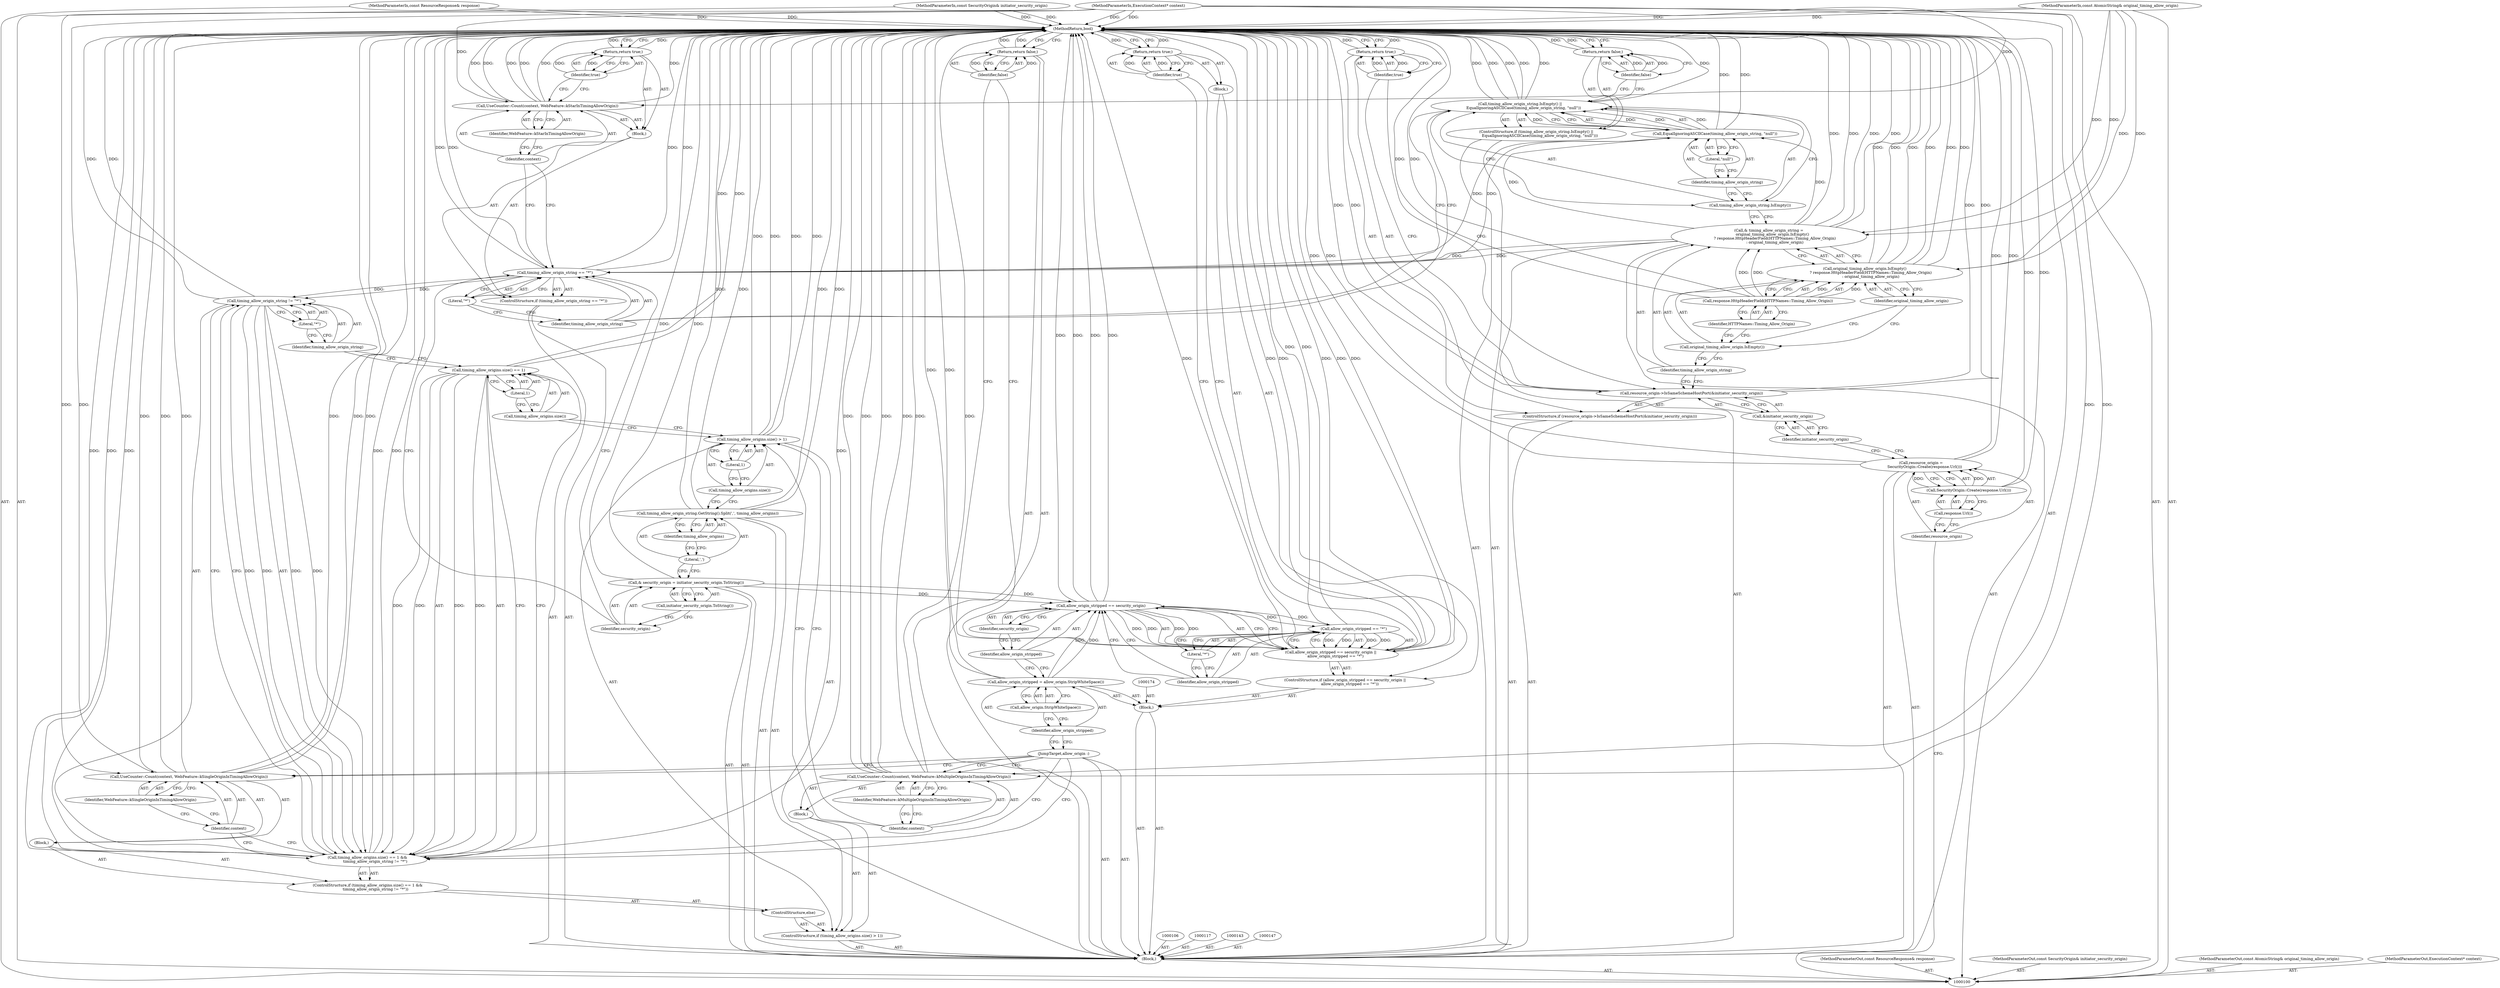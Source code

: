 digraph "1_Chrome_01b42e2bc2aac531b17596729ae4e5c223ae7124" {
"1000191" [label="(MethodReturn,bool)"];
"1000118" [label="(Call,& timing_allow_origin_string =\n      original_timing_allow_origin.IsEmpty()\n          ? response.HttpHeaderField(HTTPNames::Timing_Allow_Origin)\n          : original_timing_allow_origin)"];
"1000119" [label="(Identifier,timing_allow_origin_string)"];
"1000120" [label="(Call,original_timing_allow_origin.IsEmpty()\n          ? response.HttpHeaderField(HTTPNames::Timing_Allow_Origin)\n          : original_timing_allow_origin)"];
"1000121" [label="(Call,original_timing_allow_origin.IsEmpty())"];
"1000122" [label="(Call,response.HttpHeaderField(HTTPNames::Timing_Allow_Origin))"];
"1000123" [label="(Identifier,HTTPNames::Timing_Allow_Origin)"];
"1000124" [label="(Identifier,original_timing_allow_origin)"];
"1000125" [label="(ControlStructure,if (timing_allow_origin_string.IsEmpty() ||\n      EqualIgnoringASCIICase(timing_allow_origin_string, \"null\")))"];
"1000126" [label="(Call,timing_allow_origin_string.IsEmpty() ||\n      EqualIgnoringASCIICase(timing_allow_origin_string, \"null\"))"];
"1000127" [label="(Call,timing_allow_origin_string.IsEmpty())"];
"1000129" [label="(Identifier,timing_allow_origin_string)"];
"1000130" [label="(Literal,\"null\")"];
"1000128" [label="(Call,EqualIgnoringASCIICase(timing_allow_origin_string, \"null\"))"];
"1000132" [label="(Identifier,false)"];
"1000131" [label="(Return,return false;)"];
"1000133" [label="(ControlStructure,if (timing_allow_origin_string == \"*\"))"];
"1000136" [label="(Literal,\"*\")"];
"1000137" [label="(Block,)"];
"1000134" [label="(Call,timing_allow_origin_string == \"*\")"];
"1000135" [label="(Identifier,timing_allow_origin_string)"];
"1000101" [label="(MethodParameterIn,const ResourceResponse& response)"];
"1000292" [label="(MethodParameterOut,const ResourceResponse& response)"];
"1000139" [label="(Identifier,context)"];
"1000140" [label="(Identifier,WebFeature::kStarInTimingAllowOrigin)"];
"1000138" [label="(Call,UseCounter::Count(context, WebFeature::kStarInTimingAllowOrigin))"];
"1000142" [label="(Identifier,true)"];
"1000141" [label="(Return,return true;)"];
"1000144" [label="(Call,& security_origin = initiator_security_origin.ToString())"];
"1000145" [label="(Identifier,security_origin)"];
"1000146" [label="(Call,initiator_security_origin.ToString())"];
"1000148" [label="(Call,timing_allow_origin_string.GetString().Split(',', timing_allow_origins))"];
"1000149" [label="(Literal,',')"];
"1000150" [label="(Identifier,timing_allow_origins)"];
"1000151" [label="(ControlStructure,if (timing_allow_origins.size() > 1))"];
"1000154" [label="(Literal,1)"];
"1000155" [label="(Block,)"];
"1000152" [label="(Call,timing_allow_origins.size() > 1)"];
"1000153" [label="(Call,timing_allow_origins.size())"];
"1000157" [label="(Identifier,context)"];
"1000158" [label="(Identifier,WebFeature::kMultipleOriginsInTimingAllowOrigin)"];
"1000156" [label="(Call,UseCounter::Count(context, WebFeature::kMultipleOriginsInTimingAllowOrigin))"];
"1000161" [label="(Call,timing_allow_origins.size() == 1 &&\n             timing_allow_origin_string != \"*\")"];
"1000162" [label="(Call,timing_allow_origins.size() == 1)"];
"1000163" [label="(Call,timing_allow_origins.size())"];
"1000159" [label="(ControlStructure,else)"];
"1000164" [label="(Literal,1)"];
"1000160" [label="(ControlStructure,if (timing_allow_origins.size() == 1 &&\n             timing_allow_origin_string != \"*\"))"];
"1000102" [label="(MethodParameterIn,const SecurityOrigin& initiator_security_origin)"];
"1000293" [label="(MethodParameterOut,const SecurityOrigin& initiator_security_origin)"];
"1000165" [label="(Call,timing_allow_origin_string != \"*\")"];
"1000166" [label="(Identifier,timing_allow_origin_string)"];
"1000167" [label="(Literal,\"*\")"];
"1000168" [label="(Block,)"];
"1000170" [label="(Identifier,context)"];
"1000171" [label="(Identifier,WebFeature::kSingleOriginInTimingAllowOrigin)"];
"1000169" [label="(Call,UseCounter::Count(context, WebFeature::kSingleOriginInTimingAllowOrigin))"];
"1000172" [label="(JumpTarget,allow_origin :)"];
"1000175" [label="(Call,allow_origin_stripped = allow_origin.StripWhiteSpace())"];
"1000176" [label="(Identifier,allow_origin_stripped)"];
"1000173" [label="(Block,)"];
"1000177" [label="(Call,allow_origin.StripWhiteSpace())"];
"1000182" [label="(Identifier,security_origin)"];
"1000178" [label="(ControlStructure,if (allow_origin_stripped == security_origin ||\n        allow_origin_stripped == \"*\"))"];
"1000179" [label="(Call,allow_origin_stripped == security_origin ||\n        allow_origin_stripped == \"*\")"];
"1000180" [label="(Call,allow_origin_stripped == security_origin)"];
"1000181" [label="(Identifier,allow_origin_stripped)"];
"1000185" [label="(Literal,\"*\")"];
"1000186" [label="(Block,)"];
"1000183" [label="(Call,allow_origin_stripped == \"*\")"];
"1000184" [label="(Identifier,allow_origin_stripped)"];
"1000188" [label="(Identifier,true)"];
"1000187" [label="(Return,return true;)"];
"1000103" [label="(MethodParameterIn,const AtomicString& original_timing_allow_origin)"];
"1000294" [label="(MethodParameterOut,const AtomicString& original_timing_allow_origin)"];
"1000189" [label="(Return,return false;)"];
"1000190" [label="(Identifier,false)"];
"1000105" [label="(Block,)"];
"1000104" [label="(MethodParameterIn,ExecutionContext* context)"];
"1000295" [label="(MethodParameterOut,ExecutionContext* context)"];
"1000107" [label="(Call,resource_origin =\n      SecurityOrigin::Create(response.Url()))"];
"1000108" [label="(Identifier,resource_origin)"];
"1000110" [label="(Call,response.Url())"];
"1000109" [label="(Call,SecurityOrigin::Create(response.Url()))"];
"1000111" [label="(ControlStructure,if (resource_origin->IsSameSchemeHostPort(&initiator_security_origin)))"];
"1000113" [label="(Call,&initiator_security_origin)"];
"1000114" [label="(Identifier,initiator_security_origin)"];
"1000112" [label="(Call,resource_origin->IsSameSchemeHostPort(&initiator_security_origin))"];
"1000116" [label="(Identifier,true)"];
"1000115" [label="(Return,return true;)"];
"1000191" -> "1000100"  [label="AST: "];
"1000191" -> "1000115"  [label="CFG: "];
"1000191" -> "1000131"  [label="CFG: "];
"1000191" -> "1000141"  [label="CFG: "];
"1000191" -> "1000187"  [label="CFG: "];
"1000191" -> "1000189"  [label="CFG: "];
"1000187" -> "1000191"  [label="DDG: "];
"1000180" -> "1000191"  [label="DDG: "];
"1000180" -> "1000191"  [label="DDG: "];
"1000126" -> "1000191"  [label="DDG: "];
"1000126" -> "1000191"  [label="DDG: "];
"1000126" -> "1000191"  [label="DDG: "];
"1000107" -> "1000191"  [label="DDG: "];
"1000107" -> "1000191"  [label="DDG: "];
"1000169" -> "1000191"  [label="DDG: "];
"1000169" -> "1000191"  [label="DDG: "];
"1000169" -> "1000191"  [label="DDG: "];
"1000156" -> "1000191"  [label="DDG: "];
"1000156" -> "1000191"  [label="DDG: "];
"1000156" -> "1000191"  [label="DDG: "];
"1000148" -> "1000191"  [label="DDG: "];
"1000148" -> "1000191"  [label="DDG: "];
"1000118" -> "1000191"  [label="DDG: "];
"1000118" -> "1000191"  [label="DDG: "];
"1000179" -> "1000191"  [label="DDG: "];
"1000179" -> "1000191"  [label="DDG: "];
"1000179" -> "1000191"  [label="DDG: "];
"1000104" -> "1000191"  [label="DDG: "];
"1000122" -> "1000191"  [label="DDG: "];
"1000138" -> "1000191"  [label="DDG: "];
"1000138" -> "1000191"  [label="DDG: "];
"1000138" -> "1000191"  [label="DDG: "];
"1000165" -> "1000191"  [label="DDG: "];
"1000183" -> "1000191"  [label="DDG: "];
"1000152" -> "1000191"  [label="DDG: "];
"1000152" -> "1000191"  [label="DDG: "];
"1000128" -> "1000191"  [label="DDG: "];
"1000134" -> "1000191"  [label="DDG: "];
"1000134" -> "1000191"  [label="DDG: "];
"1000103" -> "1000191"  [label="DDG: "];
"1000120" -> "1000191"  [label="DDG: "];
"1000120" -> "1000191"  [label="DDG: "];
"1000120" -> "1000191"  [label="DDG: "];
"1000102" -> "1000191"  [label="DDG: "];
"1000112" -> "1000191"  [label="DDG: "];
"1000112" -> "1000191"  [label="DDG: "];
"1000101" -> "1000191"  [label="DDG: "];
"1000109" -> "1000191"  [label="DDG: "];
"1000175" -> "1000191"  [label="DDG: "];
"1000162" -> "1000191"  [label="DDG: "];
"1000161" -> "1000191"  [label="DDG: "];
"1000161" -> "1000191"  [label="DDG: "];
"1000161" -> "1000191"  [label="DDG: "];
"1000144" -> "1000191"  [label="DDG: "];
"1000131" -> "1000191"  [label="DDG: "];
"1000141" -> "1000191"  [label="DDG: "];
"1000115" -> "1000191"  [label="DDG: "];
"1000189" -> "1000191"  [label="DDG: "];
"1000118" -> "1000105"  [label="AST: "];
"1000118" -> "1000120"  [label="CFG: "];
"1000119" -> "1000118"  [label="AST: "];
"1000120" -> "1000118"  [label="AST: "];
"1000127" -> "1000118"  [label="CFG: "];
"1000118" -> "1000191"  [label="DDG: "];
"1000118" -> "1000191"  [label="DDG: "];
"1000122" -> "1000118"  [label="DDG: "];
"1000103" -> "1000118"  [label="DDG: "];
"1000118" -> "1000128"  [label="DDG: "];
"1000118" -> "1000134"  [label="DDG: "];
"1000119" -> "1000118"  [label="AST: "];
"1000119" -> "1000112"  [label="CFG: "];
"1000121" -> "1000119"  [label="CFG: "];
"1000120" -> "1000118"  [label="AST: "];
"1000120" -> "1000122"  [label="CFG: "];
"1000120" -> "1000124"  [label="CFG: "];
"1000121" -> "1000120"  [label="AST: "];
"1000122" -> "1000120"  [label="AST: "];
"1000124" -> "1000120"  [label="AST: "];
"1000118" -> "1000120"  [label="CFG: "];
"1000120" -> "1000191"  [label="DDG: "];
"1000120" -> "1000191"  [label="DDG: "];
"1000120" -> "1000191"  [label="DDG: "];
"1000122" -> "1000120"  [label="DDG: "];
"1000103" -> "1000120"  [label="DDG: "];
"1000121" -> "1000120"  [label="AST: "];
"1000121" -> "1000119"  [label="CFG: "];
"1000123" -> "1000121"  [label="CFG: "];
"1000124" -> "1000121"  [label="CFG: "];
"1000122" -> "1000120"  [label="AST: "];
"1000122" -> "1000123"  [label="CFG: "];
"1000123" -> "1000122"  [label="AST: "];
"1000120" -> "1000122"  [label="CFG: "];
"1000122" -> "1000191"  [label="DDG: "];
"1000122" -> "1000118"  [label="DDG: "];
"1000122" -> "1000120"  [label="DDG: "];
"1000123" -> "1000122"  [label="AST: "];
"1000123" -> "1000121"  [label="CFG: "];
"1000122" -> "1000123"  [label="CFG: "];
"1000124" -> "1000120"  [label="AST: "];
"1000124" -> "1000121"  [label="CFG: "];
"1000120" -> "1000124"  [label="CFG: "];
"1000125" -> "1000105"  [label="AST: "];
"1000126" -> "1000125"  [label="AST: "];
"1000131" -> "1000125"  [label="AST: "];
"1000126" -> "1000125"  [label="AST: "];
"1000126" -> "1000127"  [label="CFG: "];
"1000126" -> "1000128"  [label="CFG: "];
"1000127" -> "1000126"  [label="AST: "];
"1000128" -> "1000126"  [label="AST: "];
"1000132" -> "1000126"  [label="CFG: "];
"1000135" -> "1000126"  [label="CFG: "];
"1000126" -> "1000191"  [label="DDG: "];
"1000126" -> "1000191"  [label="DDG: "];
"1000126" -> "1000191"  [label="DDG: "];
"1000128" -> "1000126"  [label="DDG: "];
"1000128" -> "1000126"  [label="DDG: "];
"1000127" -> "1000126"  [label="AST: "];
"1000127" -> "1000118"  [label="CFG: "];
"1000129" -> "1000127"  [label="CFG: "];
"1000126" -> "1000127"  [label="CFG: "];
"1000129" -> "1000128"  [label="AST: "];
"1000129" -> "1000127"  [label="CFG: "];
"1000130" -> "1000129"  [label="CFG: "];
"1000130" -> "1000128"  [label="AST: "];
"1000130" -> "1000129"  [label="CFG: "];
"1000128" -> "1000130"  [label="CFG: "];
"1000128" -> "1000126"  [label="AST: "];
"1000128" -> "1000130"  [label="CFG: "];
"1000129" -> "1000128"  [label="AST: "];
"1000130" -> "1000128"  [label="AST: "];
"1000126" -> "1000128"  [label="CFG: "];
"1000128" -> "1000191"  [label="DDG: "];
"1000128" -> "1000126"  [label="DDG: "];
"1000128" -> "1000126"  [label="DDG: "];
"1000118" -> "1000128"  [label="DDG: "];
"1000128" -> "1000134"  [label="DDG: "];
"1000132" -> "1000131"  [label="AST: "];
"1000132" -> "1000126"  [label="CFG: "];
"1000131" -> "1000132"  [label="CFG: "];
"1000132" -> "1000131"  [label="DDG: "];
"1000131" -> "1000125"  [label="AST: "];
"1000131" -> "1000132"  [label="CFG: "];
"1000132" -> "1000131"  [label="AST: "];
"1000191" -> "1000131"  [label="CFG: "];
"1000131" -> "1000191"  [label="DDG: "];
"1000132" -> "1000131"  [label="DDG: "];
"1000133" -> "1000105"  [label="AST: "];
"1000134" -> "1000133"  [label="AST: "];
"1000137" -> "1000133"  [label="AST: "];
"1000136" -> "1000134"  [label="AST: "];
"1000136" -> "1000135"  [label="CFG: "];
"1000134" -> "1000136"  [label="CFG: "];
"1000137" -> "1000133"  [label="AST: "];
"1000138" -> "1000137"  [label="AST: "];
"1000141" -> "1000137"  [label="AST: "];
"1000134" -> "1000133"  [label="AST: "];
"1000134" -> "1000136"  [label="CFG: "];
"1000135" -> "1000134"  [label="AST: "];
"1000136" -> "1000134"  [label="AST: "];
"1000139" -> "1000134"  [label="CFG: "];
"1000145" -> "1000134"  [label="CFG: "];
"1000134" -> "1000191"  [label="DDG: "];
"1000134" -> "1000191"  [label="DDG: "];
"1000128" -> "1000134"  [label="DDG: "];
"1000118" -> "1000134"  [label="DDG: "];
"1000134" -> "1000165"  [label="DDG: "];
"1000135" -> "1000134"  [label="AST: "];
"1000135" -> "1000126"  [label="CFG: "];
"1000136" -> "1000135"  [label="CFG: "];
"1000101" -> "1000100"  [label="AST: "];
"1000101" -> "1000191"  [label="DDG: "];
"1000292" -> "1000100"  [label="AST: "];
"1000139" -> "1000138"  [label="AST: "];
"1000139" -> "1000134"  [label="CFG: "];
"1000140" -> "1000139"  [label="CFG: "];
"1000140" -> "1000138"  [label="AST: "];
"1000140" -> "1000139"  [label="CFG: "];
"1000138" -> "1000140"  [label="CFG: "];
"1000138" -> "1000137"  [label="AST: "];
"1000138" -> "1000140"  [label="CFG: "];
"1000139" -> "1000138"  [label="AST: "];
"1000140" -> "1000138"  [label="AST: "];
"1000142" -> "1000138"  [label="CFG: "];
"1000138" -> "1000191"  [label="DDG: "];
"1000138" -> "1000191"  [label="DDG: "];
"1000138" -> "1000191"  [label="DDG: "];
"1000104" -> "1000138"  [label="DDG: "];
"1000142" -> "1000141"  [label="AST: "];
"1000142" -> "1000138"  [label="CFG: "];
"1000141" -> "1000142"  [label="CFG: "];
"1000142" -> "1000141"  [label="DDG: "];
"1000141" -> "1000137"  [label="AST: "];
"1000141" -> "1000142"  [label="CFG: "];
"1000142" -> "1000141"  [label="AST: "];
"1000191" -> "1000141"  [label="CFG: "];
"1000141" -> "1000191"  [label="DDG: "];
"1000142" -> "1000141"  [label="DDG: "];
"1000144" -> "1000105"  [label="AST: "];
"1000144" -> "1000146"  [label="CFG: "];
"1000145" -> "1000144"  [label="AST: "];
"1000146" -> "1000144"  [label="AST: "];
"1000149" -> "1000144"  [label="CFG: "];
"1000144" -> "1000191"  [label="DDG: "];
"1000144" -> "1000180"  [label="DDG: "];
"1000145" -> "1000144"  [label="AST: "];
"1000145" -> "1000134"  [label="CFG: "];
"1000146" -> "1000145"  [label="CFG: "];
"1000146" -> "1000144"  [label="AST: "];
"1000146" -> "1000145"  [label="CFG: "];
"1000144" -> "1000146"  [label="CFG: "];
"1000148" -> "1000105"  [label="AST: "];
"1000148" -> "1000150"  [label="CFG: "];
"1000149" -> "1000148"  [label="AST: "];
"1000150" -> "1000148"  [label="AST: "];
"1000153" -> "1000148"  [label="CFG: "];
"1000148" -> "1000191"  [label="DDG: "];
"1000148" -> "1000191"  [label="DDG: "];
"1000149" -> "1000148"  [label="AST: "];
"1000149" -> "1000144"  [label="CFG: "];
"1000150" -> "1000149"  [label="CFG: "];
"1000150" -> "1000148"  [label="AST: "];
"1000150" -> "1000149"  [label="CFG: "];
"1000148" -> "1000150"  [label="CFG: "];
"1000151" -> "1000105"  [label="AST: "];
"1000152" -> "1000151"  [label="AST: "];
"1000155" -> "1000151"  [label="AST: "];
"1000159" -> "1000151"  [label="AST: "];
"1000154" -> "1000152"  [label="AST: "];
"1000154" -> "1000153"  [label="CFG: "];
"1000152" -> "1000154"  [label="CFG: "];
"1000155" -> "1000151"  [label="AST: "];
"1000156" -> "1000155"  [label="AST: "];
"1000152" -> "1000151"  [label="AST: "];
"1000152" -> "1000154"  [label="CFG: "];
"1000153" -> "1000152"  [label="AST: "];
"1000154" -> "1000152"  [label="AST: "];
"1000157" -> "1000152"  [label="CFG: "];
"1000163" -> "1000152"  [label="CFG: "];
"1000152" -> "1000191"  [label="DDG: "];
"1000152" -> "1000191"  [label="DDG: "];
"1000153" -> "1000152"  [label="AST: "];
"1000153" -> "1000148"  [label="CFG: "];
"1000154" -> "1000153"  [label="CFG: "];
"1000157" -> "1000156"  [label="AST: "];
"1000157" -> "1000152"  [label="CFG: "];
"1000158" -> "1000157"  [label="CFG: "];
"1000158" -> "1000156"  [label="AST: "];
"1000158" -> "1000157"  [label="CFG: "];
"1000156" -> "1000158"  [label="CFG: "];
"1000156" -> "1000155"  [label="AST: "];
"1000156" -> "1000158"  [label="CFG: "];
"1000157" -> "1000156"  [label="AST: "];
"1000158" -> "1000156"  [label="AST: "];
"1000172" -> "1000156"  [label="CFG: "];
"1000156" -> "1000191"  [label="DDG: "];
"1000156" -> "1000191"  [label="DDG: "];
"1000156" -> "1000191"  [label="DDG: "];
"1000104" -> "1000156"  [label="DDG: "];
"1000161" -> "1000160"  [label="AST: "];
"1000161" -> "1000162"  [label="CFG: "];
"1000161" -> "1000165"  [label="CFG: "];
"1000162" -> "1000161"  [label="AST: "];
"1000165" -> "1000161"  [label="AST: "];
"1000170" -> "1000161"  [label="CFG: "];
"1000172" -> "1000161"  [label="CFG: "];
"1000161" -> "1000191"  [label="DDG: "];
"1000161" -> "1000191"  [label="DDG: "];
"1000161" -> "1000191"  [label="DDG: "];
"1000162" -> "1000161"  [label="DDG: "];
"1000162" -> "1000161"  [label="DDG: "];
"1000165" -> "1000161"  [label="DDG: "];
"1000165" -> "1000161"  [label="DDG: "];
"1000162" -> "1000161"  [label="AST: "];
"1000162" -> "1000164"  [label="CFG: "];
"1000163" -> "1000162"  [label="AST: "];
"1000164" -> "1000162"  [label="AST: "];
"1000166" -> "1000162"  [label="CFG: "];
"1000161" -> "1000162"  [label="CFG: "];
"1000162" -> "1000191"  [label="DDG: "];
"1000162" -> "1000161"  [label="DDG: "];
"1000162" -> "1000161"  [label="DDG: "];
"1000163" -> "1000162"  [label="AST: "];
"1000163" -> "1000152"  [label="CFG: "];
"1000164" -> "1000163"  [label="CFG: "];
"1000159" -> "1000151"  [label="AST: "];
"1000160" -> "1000159"  [label="AST: "];
"1000164" -> "1000162"  [label="AST: "];
"1000164" -> "1000163"  [label="CFG: "];
"1000162" -> "1000164"  [label="CFG: "];
"1000160" -> "1000159"  [label="AST: "];
"1000161" -> "1000160"  [label="AST: "];
"1000168" -> "1000160"  [label="AST: "];
"1000102" -> "1000100"  [label="AST: "];
"1000102" -> "1000191"  [label="DDG: "];
"1000293" -> "1000100"  [label="AST: "];
"1000165" -> "1000161"  [label="AST: "];
"1000165" -> "1000167"  [label="CFG: "];
"1000166" -> "1000165"  [label="AST: "];
"1000167" -> "1000165"  [label="AST: "];
"1000161" -> "1000165"  [label="CFG: "];
"1000165" -> "1000191"  [label="DDG: "];
"1000165" -> "1000161"  [label="DDG: "];
"1000165" -> "1000161"  [label="DDG: "];
"1000134" -> "1000165"  [label="DDG: "];
"1000166" -> "1000165"  [label="AST: "];
"1000166" -> "1000162"  [label="CFG: "];
"1000167" -> "1000166"  [label="CFG: "];
"1000167" -> "1000165"  [label="AST: "];
"1000167" -> "1000166"  [label="CFG: "];
"1000165" -> "1000167"  [label="CFG: "];
"1000168" -> "1000160"  [label="AST: "];
"1000169" -> "1000168"  [label="AST: "];
"1000170" -> "1000169"  [label="AST: "];
"1000170" -> "1000161"  [label="CFG: "];
"1000171" -> "1000170"  [label="CFG: "];
"1000171" -> "1000169"  [label="AST: "];
"1000171" -> "1000170"  [label="CFG: "];
"1000169" -> "1000171"  [label="CFG: "];
"1000169" -> "1000168"  [label="AST: "];
"1000169" -> "1000171"  [label="CFG: "];
"1000170" -> "1000169"  [label="AST: "];
"1000171" -> "1000169"  [label="AST: "];
"1000172" -> "1000169"  [label="CFG: "];
"1000169" -> "1000191"  [label="DDG: "];
"1000169" -> "1000191"  [label="DDG: "];
"1000169" -> "1000191"  [label="DDG: "];
"1000104" -> "1000169"  [label="DDG: "];
"1000172" -> "1000105"  [label="AST: "];
"1000172" -> "1000156"  [label="CFG: "];
"1000172" -> "1000169"  [label="CFG: "];
"1000172" -> "1000161"  [label="CFG: "];
"1000176" -> "1000172"  [label="CFG: "];
"1000175" -> "1000173"  [label="AST: "];
"1000175" -> "1000177"  [label="CFG: "];
"1000176" -> "1000175"  [label="AST: "];
"1000177" -> "1000175"  [label="AST: "];
"1000181" -> "1000175"  [label="CFG: "];
"1000175" -> "1000191"  [label="DDG: "];
"1000175" -> "1000180"  [label="DDG: "];
"1000176" -> "1000175"  [label="AST: "];
"1000176" -> "1000172"  [label="CFG: "];
"1000177" -> "1000176"  [label="CFG: "];
"1000173" -> "1000105"  [label="AST: "];
"1000174" -> "1000173"  [label="AST: "];
"1000175" -> "1000173"  [label="AST: "];
"1000178" -> "1000173"  [label="AST: "];
"1000177" -> "1000175"  [label="AST: "];
"1000177" -> "1000176"  [label="CFG: "];
"1000175" -> "1000177"  [label="CFG: "];
"1000182" -> "1000180"  [label="AST: "];
"1000182" -> "1000181"  [label="CFG: "];
"1000180" -> "1000182"  [label="CFG: "];
"1000178" -> "1000173"  [label="AST: "];
"1000179" -> "1000178"  [label="AST: "];
"1000186" -> "1000178"  [label="AST: "];
"1000179" -> "1000178"  [label="AST: "];
"1000179" -> "1000180"  [label="CFG: "];
"1000179" -> "1000183"  [label="CFG: "];
"1000180" -> "1000179"  [label="AST: "];
"1000183" -> "1000179"  [label="AST: "];
"1000188" -> "1000179"  [label="CFG: "];
"1000190" -> "1000179"  [label="CFG: "];
"1000179" -> "1000191"  [label="DDG: "];
"1000179" -> "1000191"  [label="DDG: "];
"1000179" -> "1000191"  [label="DDG: "];
"1000180" -> "1000179"  [label="DDG: "];
"1000180" -> "1000179"  [label="DDG: "];
"1000183" -> "1000179"  [label="DDG: "];
"1000183" -> "1000179"  [label="DDG: "];
"1000180" -> "1000179"  [label="AST: "];
"1000180" -> "1000182"  [label="CFG: "];
"1000181" -> "1000180"  [label="AST: "];
"1000182" -> "1000180"  [label="AST: "];
"1000184" -> "1000180"  [label="CFG: "];
"1000179" -> "1000180"  [label="CFG: "];
"1000180" -> "1000191"  [label="DDG: "];
"1000180" -> "1000191"  [label="DDG: "];
"1000180" -> "1000179"  [label="DDG: "];
"1000180" -> "1000179"  [label="DDG: "];
"1000175" -> "1000180"  [label="DDG: "];
"1000144" -> "1000180"  [label="DDG: "];
"1000180" -> "1000183"  [label="DDG: "];
"1000181" -> "1000180"  [label="AST: "];
"1000181" -> "1000175"  [label="CFG: "];
"1000182" -> "1000181"  [label="CFG: "];
"1000185" -> "1000183"  [label="AST: "];
"1000185" -> "1000184"  [label="CFG: "];
"1000183" -> "1000185"  [label="CFG: "];
"1000186" -> "1000178"  [label="AST: "];
"1000187" -> "1000186"  [label="AST: "];
"1000183" -> "1000179"  [label="AST: "];
"1000183" -> "1000185"  [label="CFG: "];
"1000184" -> "1000183"  [label="AST: "];
"1000185" -> "1000183"  [label="AST: "];
"1000179" -> "1000183"  [label="CFG: "];
"1000183" -> "1000191"  [label="DDG: "];
"1000183" -> "1000179"  [label="DDG: "];
"1000183" -> "1000179"  [label="DDG: "];
"1000180" -> "1000183"  [label="DDG: "];
"1000184" -> "1000183"  [label="AST: "];
"1000184" -> "1000180"  [label="CFG: "];
"1000185" -> "1000184"  [label="CFG: "];
"1000188" -> "1000187"  [label="AST: "];
"1000188" -> "1000179"  [label="CFG: "];
"1000187" -> "1000188"  [label="CFG: "];
"1000188" -> "1000187"  [label="DDG: "];
"1000187" -> "1000186"  [label="AST: "];
"1000187" -> "1000188"  [label="CFG: "];
"1000188" -> "1000187"  [label="AST: "];
"1000191" -> "1000187"  [label="CFG: "];
"1000187" -> "1000191"  [label="DDG: "];
"1000188" -> "1000187"  [label="DDG: "];
"1000103" -> "1000100"  [label="AST: "];
"1000103" -> "1000191"  [label="DDG: "];
"1000103" -> "1000118"  [label="DDG: "];
"1000103" -> "1000120"  [label="DDG: "];
"1000294" -> "1000100"  [label="AST: "];
"1000189" -> "1000105"  [label="AST: "];
"1000189" -> "1000190"  [label="CFG: "];
"1000190" -> "1000189"  [label="AST: "];
"1000191" -> "1000189"  [label="CFG: "];
"1000189" -> "1000191"  [label="DDG: "];
"1000190" -> "1000189"  [label="DDG: "];
"1000190" -> "1000189"  [label="AST: "];
"1000190" -> "1000179"  [label="CFG: "];
"1000189" -> "1000190"  [label="CFG: "];
"1000190" -> "1000189"  [label="DDG: "];
"1000105" -> "1000100"  [label="AST: "];
"1000106" -> "1000105"  [label="AST: "];
"1000107" -> "1000105"  [label="AST: "];
"1000111" -> "1000105"  [label="AST: "];
"1000117" -> "1000105"  [label="AST: "];
"1000118" -> "1000105"  [label="AST: "];
"1000125" -> "1000105"  [label="AST: "];
"1000133" -> "1000105"  [label="AST: "];
"1000143" -> "1000105"  [label="AST: "];
"1000144" -> "1000105"  [label="AST: "];
"1000147" -> "1000105"  [label="AST: "];
"1000148" -> "1000105"  [label="AST: "];
"1000151" -> "1000105"  [label="AST: "];
"1000172" -> "1000105"  [label="AST: "];
"1000173" -> "1000105"  [label="AST: "];
"1000189" -> "1000105"  [label="AST: "];
"1000104" -> "1000100"  [label="AST: "];
"1000104" -> "1000191"  [label="DDG: "];
"1000104" -> "1000138"  [label="DDG: "];
"1000104" -> "1000156"  [label="DDG: "];
"1000104" -> "1000169"  [label="DDG: "];
"1000295" -> "1000100"  [label="AST: "];
"1000107" -> "1000105"  [label="AST: "];
"1000107" -> "1000109"  [label="CFG: "];
"1000108" -> "1000107"  [label="AST: "];
"1000109" -> "1000107"  [label="AST: "];
"1000114" -> "1000107"  [label="CFG: "];
"1000107" -> "1000191"  [label="DDG: "];
"1000107" -> "1000191"  [label="DDG: "];
"1000109" -> "1000107"  [label="DDG: "];
"1000108" -> "1000107"  [label="AST: "];
"1000108" -> "1000100"  [label="CFG: "];
"1000110" -> "1000108"  [label="CFG: "];
"1000110" -> "1000109"  [label="AST: "];
"1000110" -> "1000108"  [label="CFG: "];
"1000109" -> "1000110"  [label="CFG: "];
"1000109" -> "1000107"  [label="AST: "];
"1000109" -> "1000110"  [label="CFG: "];
"1000110" -> "1000109"  [label="AST: "];
"1000107" -> "1000109"  [label="CFG: "];
"1000109" -> "1000191"  [label="DDG: "];
"1000109" -> "1000107"  [label="DDG: "];
"1000111" -> "1000105"  [label="AST: "];
"1000112" -> "1000111"  [label="AST: "];
"1000115" -> "1000111"  [label="AST: "];
"1000113" -> "1000112"  [label="AST: "];
"1000113" -> "1000114"  [label="CFG: "];
"1000114" -> "1000113"  [label="AST: "];
"1000112" -> "1000113"  [label="CFG: "];
"1000114" -> "1000113"  [label="AST: "];
"1000114" -> "1000107"  [label="CFG: "];
"1000113" -> "1000114"  [label="CFG: "];
"1000112" -> "1000111"  [label="AST: "];
"1000112" -> "1000113"  [label="CFG: "];
"1000113" -> "1000112"  [label="AST: "];
"1000116" -> "1000112"  [label="CFG: "];
"1000119" -> "1000112"  [label="CFG: "];
"1000112" -> "1000191"  [label="DDG: "];
"1000112" -> "1000191"  [label="DDG: "];
"1000116" -> "1000115"  [label="AST: "];
"1000116" -> "1000112"  [label="CFG: "];
"1000115" -> "1000116"  [label="CFG: "];
"1000116" -> "1000115"  [label="DDG: "];
"1000115" -> "1000111"  [label="AST: "];
"1000115" -> "1000116"  [label="CFG: "];
"1000116" -> "1000115"  [label="AST: "];
"1000191" -> "1000115"  [label="CFG: "];
"1000115" -> "1000191"  [label="DDG: "];
"1000116" -> "1000115"  [label="DDG: "];
}
